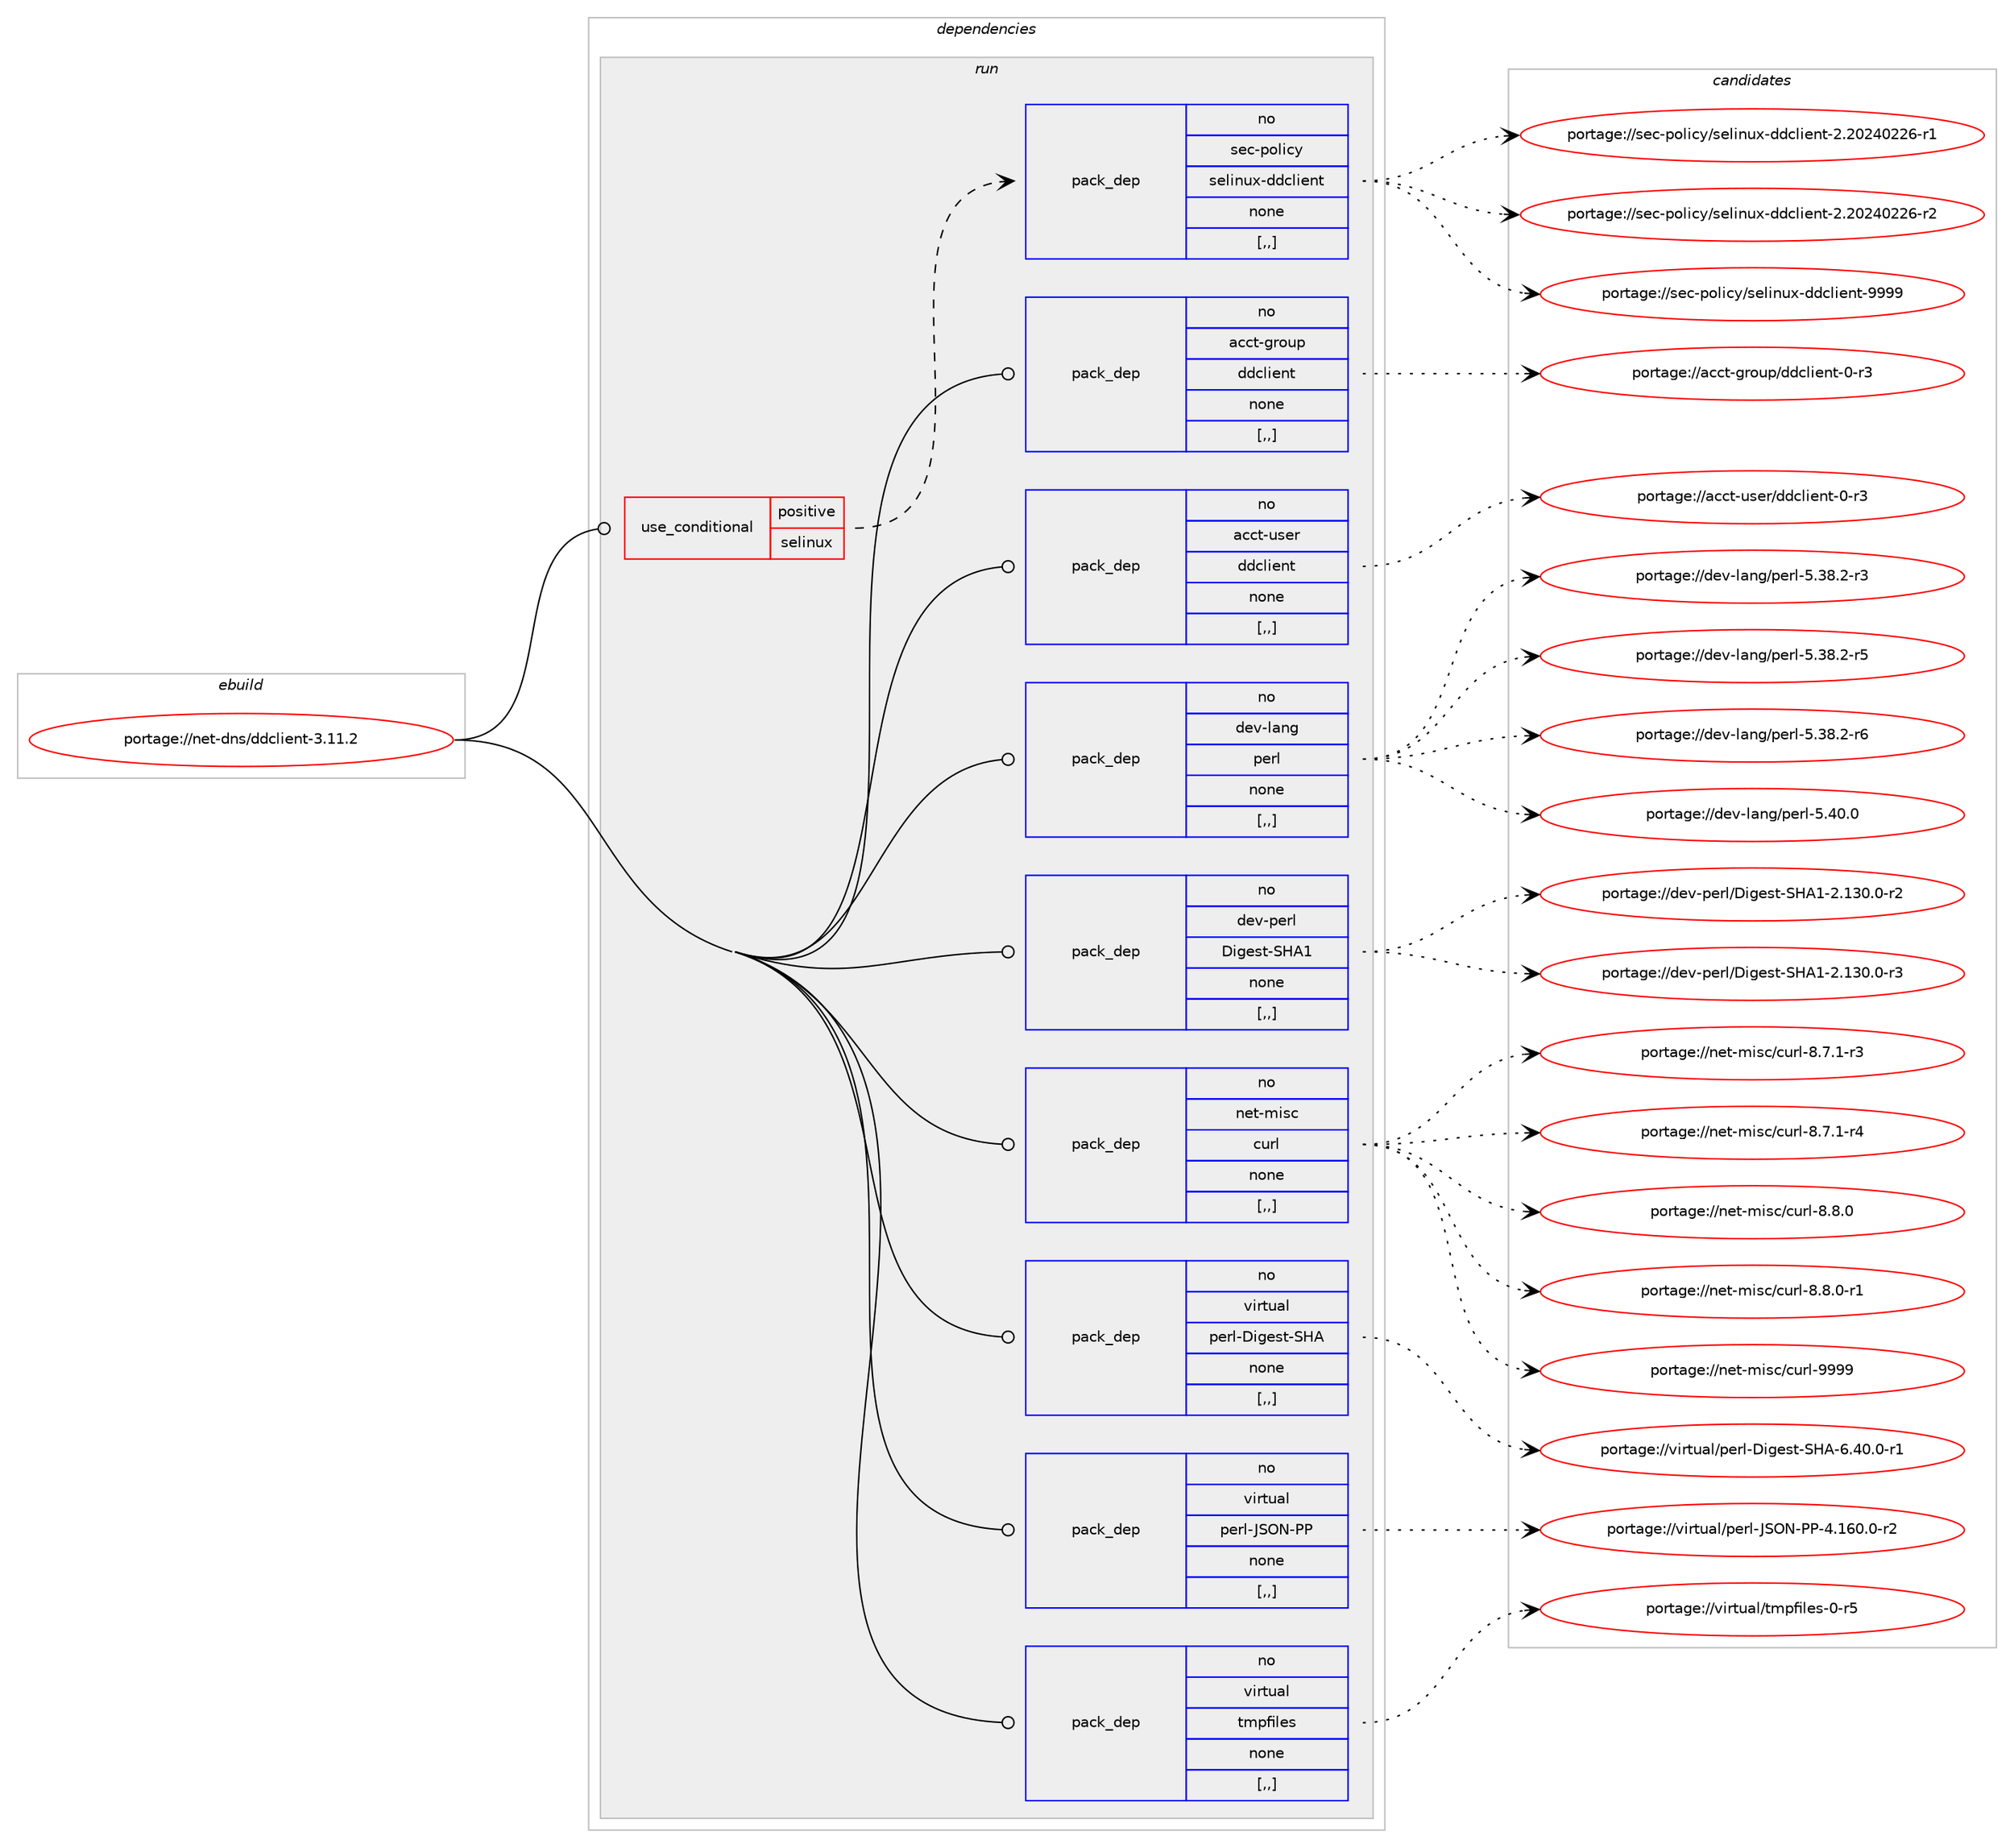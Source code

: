 digraph prolog {

# *************
# Graph options
# *************

newrank=true;
concentrate=true;
compound=true;
graph [rankdir=LR,fontname=Helvetica,fontsize=10,ranksep=1.5];#, ranksep=2.5, nodesep=0.2];
edge  [arrowhead=vee];
node  [fontname=Helvetica,fontsize=10];

# **********
# The ebuild
# **********

subgraph cluster_leftcol {
color=gray;
rank=same;
label=<<i>ebuild</i>>;
id [label="portage://net-dns/ddclient-3.11.2", color=red, width=4, href="../net-dns/ddclient-3.11.2.svg"];
}

# ****************
# The dependencies
# ****************

subgraph cluster_midcol {
color=gray;
label=<<i>dependencies</i>>;
subgraph cluster_compile {
fillcolor="#eeeeee";
style=filled;
label=<<i>compile</i>>;
}
subgraph cluster_compileandrun {
fillcolor="#eeeeee";
style=filled;
label=<<i>compile and run</i>>;
}
subgraph cluster_run {
fillcolor="#eeeeee";
style=filled;
label=<<i>run</i>>;
subgraph cond86995 {
dependency336519 [label=<<TABLE BORDER="0" CELLBORDER="1" CELLSPACING="0" CELLPADDING="4"><TR><TD ROWSPAN="3" CELLPADDING="10">use_conditional</TD></TR><TR><TD>positive</TD></TR><TR><TD>selinux</TD></TR></TABLE>>, shape=none, color=red];
subgraph pack246991 {
dependency336520 [label=<<TABLE BORDER="0" CELLBORDER="1" CELLSPACING="0" CELLPADDING="4" WIDTH="220"><TR><TD ROWSPAN="6" CELLPADDING="30">pack_dep</TD></TR><TR><TD WIDTH="110">no</TD></TR><TR><TD>sec-policy</TD></TR><TR><TD>selinux-ddclient</TD></TR><TR><TD>none</TD></TR><TR><TD>[,,]</TD></TR></TABLE>>, shape=none, color=blue];
}
dependency336519:e -> dependency336520:w [weight=20,style="dashed",arrowhead="vee"];
}
id:e -> dependency336519:w [weight=20,style="solid",arrowhead="odot"];
subgraph pack246992 {
dependency336521 [label=<<TABLE BORDER="0" CELLBORDER="1" CELLSPACING="0" CELLPADDING="4" WIDTH="220"><TR><TD ROWSPAN="6" CELLPADDING="30">pack_dep</TD></TR><TR><TD WIDTH="110">no</TD></TR><TR><TD>acct-group</TD></TR><TR><TD>ddclient</TD></TR><TR><TD>none</TD></TR><TR><TD>[,,]</TD></TR></TABLE>>, shape=none, color=blue];
}
id:e -> dependency336521:w [weight=20,style="solid",arrowhead="odot"];
subgraph pack246993 {
dependency336522 [label=<<TABLE BORDER="0" CELLBORDER="1" CELLSPACING="0" CELLPADDING="4" WIDTH="220"><TR><TD ROWSPAN="6" CELLPADDING="30">pack_dep</TD></TR><TR><TD WIDTH="110">no</TD></TR><TR><TD>acct-user</TD></TR><TR><TD>ddclient</TD></TR><TR><TD>none</TD></TR><TR><TD>[,,]</TD></TR></TABLE>>, shape=none, color=blue];
}
id:e -> dependency336522:w [weight=20,style="solid",arrowhead="odot"];
subgraph pack246994 {
dependency336523 [label=<<TABLE BORDER="0" CELLBORDER="1" CELLSPACING="0" CELLPADDING="4" WIDTH="220"><TR><TD ROWSPAN="6" CELLPADDING="30">pack_dep</TD></TR><TR><TD WIDTH="110">no</TD></TR><TR><TD>dev-lang</TD></TR><TR><TD>perl</TD></TR><TR><TD>none</TD></TR><TR><TD>[,,]</TD></TR></TABLE>>, shape=none, color=blue];
}
id:e -> dependency336523:w [weight=20,style="solid",arrowhead="odot"];
subgraph pack246995 {
dependency336524 [label=<<TABLE BORDER="0" CELLBORDER="1" CELLSPACING="0" CELLPADDING="4" WIDTH="220"><TR><TD ROWSPAN="6" CELLPADDING="30">pack_dep</TD></TR><TR><TD WIDTH="110">no</TD></TR><TR><TD>dev-perl</TD></TR><TR><TD>Digest-SHA1</TD></TR><TR><TD>none</TD></TR><TR><TD>[,,]</TD></TR></TABLE>>, shape=none, color=blue];
}
id:e -> dependency336524:w [weight=20,style="solid",arrowhead="odot"];
subgraph pack246996 {
dependency336525 [label=<<TABLE BORDER="0" CELLBORDER="1" CELLSPACING="0" CELLPADDING="4" WIDTH="220"><TR><TD ROWSPAN="6" CELLPADDING="30">pack_dep</TD></TR><TR><TD WIDTH="110">no</TD></TR><TR><TD>net-misc</TD></TR><TR><TD>curl</TD></TR><TR><TD>none</TD></TR><TR><TD>[,,]</TD></TR></TABLE>>, shape=none, color=blue];
}
id:e -> dependency336525:w [weight=20,style="solid",arrowhead="odot"];
subgraph pack246997 {
dependency336526 [label=<<TABLE BORDER="0" CELLBORDER="1" CELLSPACING="0" CELLPADDING="4" WIDTH="220"><TR><TD ROWSPAN="6" CELLPADDING="30">pack_dep</TD></TR><TR><TD WIDTH="110">no</TD></TR><TR><TD>virtual</TD></TR><TR><TD>perl-Digest-SHA</TD></TR><TR><TD>none</TD></TR><TR><TD>[,,]</TD></TR></TABLE>>, shape=none, color=blue];
}
id:e -> dependency336526:w [weight=20,style="solid",arrowhead="odot"];
subgraph pack246998 {
dependency336527 [label=<<TABLE BORDER="0" CELLBORDER="1" CELLSPACING="0" CELLPADDING="4" WIDTH="220"><TR><TD ROWSPAN="6" CELLPADDING="30">pack_dep</TD></TR><TR><TD WIDTH="110">no</TD></TR><TR><TD>virtual</TD></TR><TR><TD>perl-JSON-PP</TD></TR><TR><TD>none</TD></TR><TR><TD>[,,]</TD></TR></TABLE>>, shape=none, color=blue];
}
id:e -> dependency336527:w [weight=20,style="solid",arrowhead="odot"];
subgraph pack246999 {
dependency336528 [label=<<TABLE BORDER="0" CELLBORDER="1" CELLSPACING="0" CELLPADDING="4" WIDTH="220"><TR><TD ROWSPAN="6" CELLPADDING="30">pack_dep</TD></TR><TR><TD WIDTH="110">no</TD></TR><TR><TD>virtual</TD></TR><TR><TD>tmpfiles</TD></TR><TR><TD>none</TD></TR><TR><TD>[,,]</TD></TR></TABLE>>, shape=none, color=blue];
}
id:e -> dependency336528:w [weight=20,style="solid",arrowhead="odot"];
}
}

# **************
# The candidates
# **************

subgraph cluster_choices {
rank=same;
color=gray;
label=<<i>candidates</i>>;

subgraph choice246991 {
color=black;
nodesep=1;
choice11510199451121111081059912147115101108105110117120451001009910810510111011645504650485052485050544511449 [label="portage://sec-policy/selinux-ddclient-2.20240226-r1", color=red, width=4,href="../sec-policy/selinux-ddclient-2.20240226-r1.svg"];
choice11510199451121111081059912147115101108105110117120451001009910810510111011645504650485052485050544511450 [label="portage://sec-policy/selinux-ddclient-2.20240226-r2", color=red, width=4,href="../sec-policy/selinux-ddclient-2.20240226-r2.svg"];
choice1151019945112111108105991214711510110810511011712045100100991081051011101164557575757 [label="portage://sec-policy/selinux-ddclient-9999", color=red, width=4,href="../sec-policy/selinux-ddclient-9999.svg"];
dependency336520:e -> choice11510199451121111081059912147115101108105110117120451001009910810510111011645504650485052485050544511449:w [style=dotted,weight="100"];
dependency336520:e -> choice11510199451121111081059912147115101108105110117120451001009910810510111011645504650485052485050544511450:w [style=dotted,weight="100"];
dependency336520:e -> choice1151019945112111108105991214711510110810511011712045100100991081051011101164557575757:w [style=dotted,weight="100"];
}
subgraph choice246992 {
color=black;
nodesep=1;
choice97999911645103114111117112471001009910810510111011645484511451 [label="portage://acct-group/ddclient-0-r3", color=red, width=4,href="../acct-group/ddclient-0-r3.svg"];
dependency336521:e -> choice97999911645103114111117112471001009910810510111011645484511451:w [style=dotted,weight="100"];
}
subgraph choice246993 {
color=black;
nodesep=1;
choice97999911645117115101114471001009910810510111011645484511451 [label="portage://acct-user/ddclient-0-r3", color=red, width=4,href="../acct-user/ddclient-0-r3.svg"];
dependency336522:e -> choice97999911645117115101114471001009910810510111011645484511451:w [style=dotted,weight="100"];
}
subgraph choice246994 {
color=black;
nodesep=1;
choice100101118451089711010347112101114108455346515646504511451 [label="portage://dev-lang/perl-5.38.2-r3", color=red, width=4,href="../dev-lang/perl-5.38.2-r3.svg"];
choice100101118451089711010347112101114108455346515646504511453 [label="portage://dev-lang/perl-5.38.2-r5", color=red, width=4,href="../dev-lang/perl-5.38.2-r5.svg"];
choice100101118451089711010347112101114108455346515646504511454 [label="portage://dev-lang/perl-5.38.2-r6", color=red, width=4,href="../dev-lang/perl-5.38.2-r6.svg"];
choice10010111845108971101034711210111410845534652484648 [label="portage://dev-lang/perl-5.40.0", color=red, width=4,href="../dev-lang/perl-5.40.0.svg"];
dependency336523:e -> choice100101118451089711010347112101114108455346515646504511451:w [style=dotted,weight="100"];
dependency336523:e -> choice100101118451089711010347112101114108455346515646504511453:w [style=dotted,weight="100"];
dependency336523:e -> choice100101118451089711010347112101114108455346515646504511454:w [style=dotted,weight="100"];
dependency336523:e -> choice10010111845108971101034711210111410845534652484648:w [style=dotted,weight="100"];
}
subgraph choice246995 {
color=black;
nodesep=1;
choice100101118451121011141084768105103101115116458372654945504649514846484511450 [label="portage://dev-perl/Digest-SHA1-2.130.0-r2", color=red, width=4,href="../dev-perl/Digest-SHA1-2.130.0-r2.svg"];
choice100101118451121011141084768105103101115116458372654945504649514846484511451 [label="portage://dev-perl/Digest-SHA1-2.130.0-r3", color=red, width=4,href="../dev-perl/Digest-SHA1-2.130.0-r3.svg"];
dependency336524:e -> choice100101118451121011141084768105103101115116458372654945504649514846484511450:w [style=dotted,weight="100"];
dependency336524:e -> choice100101118451121011141084768105103101115116458372654945504649514846484511451:w [style=dotted,weight="100"];
}
subgraph choice246996 {
color=black;
nodesep=1;
choice110101116451091051159947991171141084556465546494511451 [label="portage://net-misc/curl-8.7.1-r3", color=red, width=4,href="../net-misc/curl-8.7.1-r3.svg"];
choice110101116451091051159947991171141084556465546494511452 [label="portage://net-misc/curl-8.7.1-r4", color=red, width=4,href="../net-misc/curl-8.7.1-r4.svg"];
choice11010111645109105115994799117114108455646564648 [label="portage://net-misc/curl-8.8.0", color=red, width=4,href="../net-misc/curl-8.8.0.svg"];
choice110101116451091051159947991171141084556465646484511449 [label="portage://net-misc/curl-8.8.0-r1", color=red, width=4,href="../net-misc/curl-8.8.0-r1.svg"];
choice110101116451091051159947991171141084557575757 [label="portage://net-misc/curl-9999", color=red, width=4,href="../net-misc/curl-9999.svg"];
dependency336525:e -> choice110101116451091051159947991171141084556465546494511451:w [style=dotted,weight="100"];
dependency336525:e -> choice110101116451091051159947991171141084556465546494511452:w [style=dotted,weight="100"];
dependency336525:e -> choice11010111645109105115994799117114108455646564648:w [style=dotted,weight="100"];
dependency336525:e -> choice110101116451091051159947991171141084556465646484511449:w [style=dotted,weight="100"];
dependency336525:e -> choice110101116451091051159947991171141084557575757:w [style=dotted,weight="100"];
}
subgraph choice246997 {
color=black;
nodesep=1;
choice1181051141161179710847112101114108456810510310111511645837265455446524846484511449 [label="portage://virtual/perl-Digest-SHA-6.40.0-r1", color=red, width=4,href="../virtual/perl-Digest-SHA-6.40.0-r1.svg"];
dependency336526:e -> choice1181051141161179710847112101114108456810510310111511645837265455446524846484511449:w [style=dotted,weight="100"];
}
subgraph choice246998 {
color=black;
nodesep=1;
choice1181051141161179710847112101114108457483797845808045524649544846484511450 [label="portage://virtual/perl-JSON-PP-4.160.0-r2", color=red, width=4,href="../virtual/perl-JSON-PP-4.160.0-r2.svg"];
dependency336527:e -> choice1181051141161179710847112101114108457483797845808045524649544846484511450:w [style=dotted,weight="100"];
}
subgraph choice246999 {
color=black;
nodesep=1;
choice118105114116117971084711610911210210510810111545484511453 [label="portage://virtual/tmpfiles-0-r5", color=red, width=4,href="../virtual/tmpfiles-0-r5.svg"];
dependency336528:e -> choice118105114116117971084711610911210210510810111545484511453:w [style=dotted,weight="100"];
}
}

}
